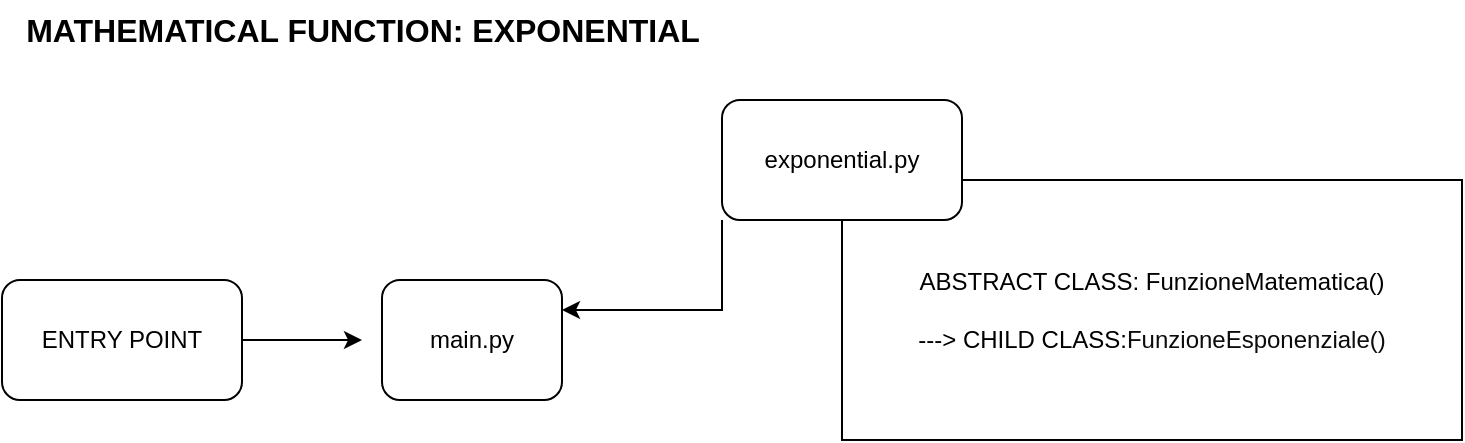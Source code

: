 <mxfile version="24.2.3" type="device">
  <diagram name="Pagina-1" id="WxjRlMJ6CQDbpo3AZING">
    <mxGraphModel dx="794" dy="420" grid="1" gridSize="10" guides="1" tooltips="1" connect="1" arrows="1" fold="1" page="1" pageScale="1" pageWidth="827" pageHeight="1169" math="0" shadow="0">
      <root>
        <mxCell id="0" />
        <mxCell id="1" parent="0" />
        <mxCell id="5BxpYxPhNkIaKXaV63tA-1" value="ENTRY POINT" style="rounded=1;whiteSpace=wrap;html=1;" vertex="1" parent="1">
          <mxGeometry x="40" y="220" width="120" height="60" as="geometry" />
        </mxCell>
        <mxCell id="5BxpYxPhNkIaKXaV63tA-2" value="" style="endArrow=classic;html=1;rounded=0;" edge="1" parent="1">
          <mxGeometry width="50" height="50" relative="1" as="geometry">
            <mxPoint x="160" y="250" as="sourcePoint" />
            <mxPoint x="220" y="250" as="targetPoint" />
          </mxGeometry>
        </mxCell>
        <mxCell id="5BxpYxPhNkIaKXaV63tA-3" value="main.py" style="rounded=1;whiteSpace=wrap;html=1;" vertex="1" parent="1">
          <mxGeometry x="230" y="220" width="90" height="60" as="geometry" />
        </mxCell>
        <mxCell id="5BxpYxPhNkIaKXaV63tA-5" style="edgeStyle=orthogonalEdgeStyle;rounded=0;orthogonalLoop=1;jettySize=auto;html=1;entryX=1;entryY=0.25;entryDx=0;entryDy=0;" edge="1" parent="1" source="5BxpYxPhNkIaKXaV63tA-4" target="5BxpYxPhNkIaKXaV63tA-3">
          <mxGeometry relative="1" as="geometry">
            <Array as="points">
              <mxPoint x="400" y="235" />
            </Array>
          </mxGeometry>
        </mxCell>
        <mxCell id="5BxpYxPhNkIaKXaV63tA-7" value="&lt;font style=&quot;&quot; face=&quot;Helvetica&quot;&gt;ABSTRACT CLASS:&amp;nbsp;FunzioneMatematica()&lt;/font&gt;&lt;div&gt;&lt;br&gt;&lt;div&gt;&lt;font style=&quot;&quot; face=&quot;Helvetica&quot;&gt;---&amp;gt; CHILD CLASS:&lt;/font&gt;&lt;font color=&quot;#0c0c0d&quot; style=&quot;&quot; face=&quot;Helvetica&quot;&gt;FunzioneEsponenziale()&lt;/font&gt;&lt;/div&gt;&lt;/div&gt;" style="rounded=0;whiteSpace=wrap;html=1;" vertex="1" parent="1">
          <mxGeometry x="460" y="170" width="310" height="130" as="geometry" />
        </mxCell>
        <mxCell id="5BxpYxPhNkIaKXaV63tA-4" value="exponential.py" style="rounded=1;whiteSpace=wrap;html=1;" vertex="1" parent="1">
          <mxGeometry x="400" y="130" width="120" height="60" as="geometry" />
        </mxCell>
        <mxCell id="5BxpYxPhNkIaKXaV63tA-9" value="&lt;b&gt;&lt;font style=&quot;font-size: 16px;&quot;&gt;MATHEMATICAL FUNCTION: EXPONENTIAL&lt;/font&gt;&lt;/b&gt;" style="text;html=1;align=center;verticalAlign=middle;resizable=0;points=[];autosize=1;strokeColor=none;fillColor=none;" vertex="1" parent="1">
          <mxGeometry x="40" y="80" width="360" height="30" as="geometry" />
        </mxCell>
      </root>
    </mxGraphModel>
  </diagram>
</mxfile>
